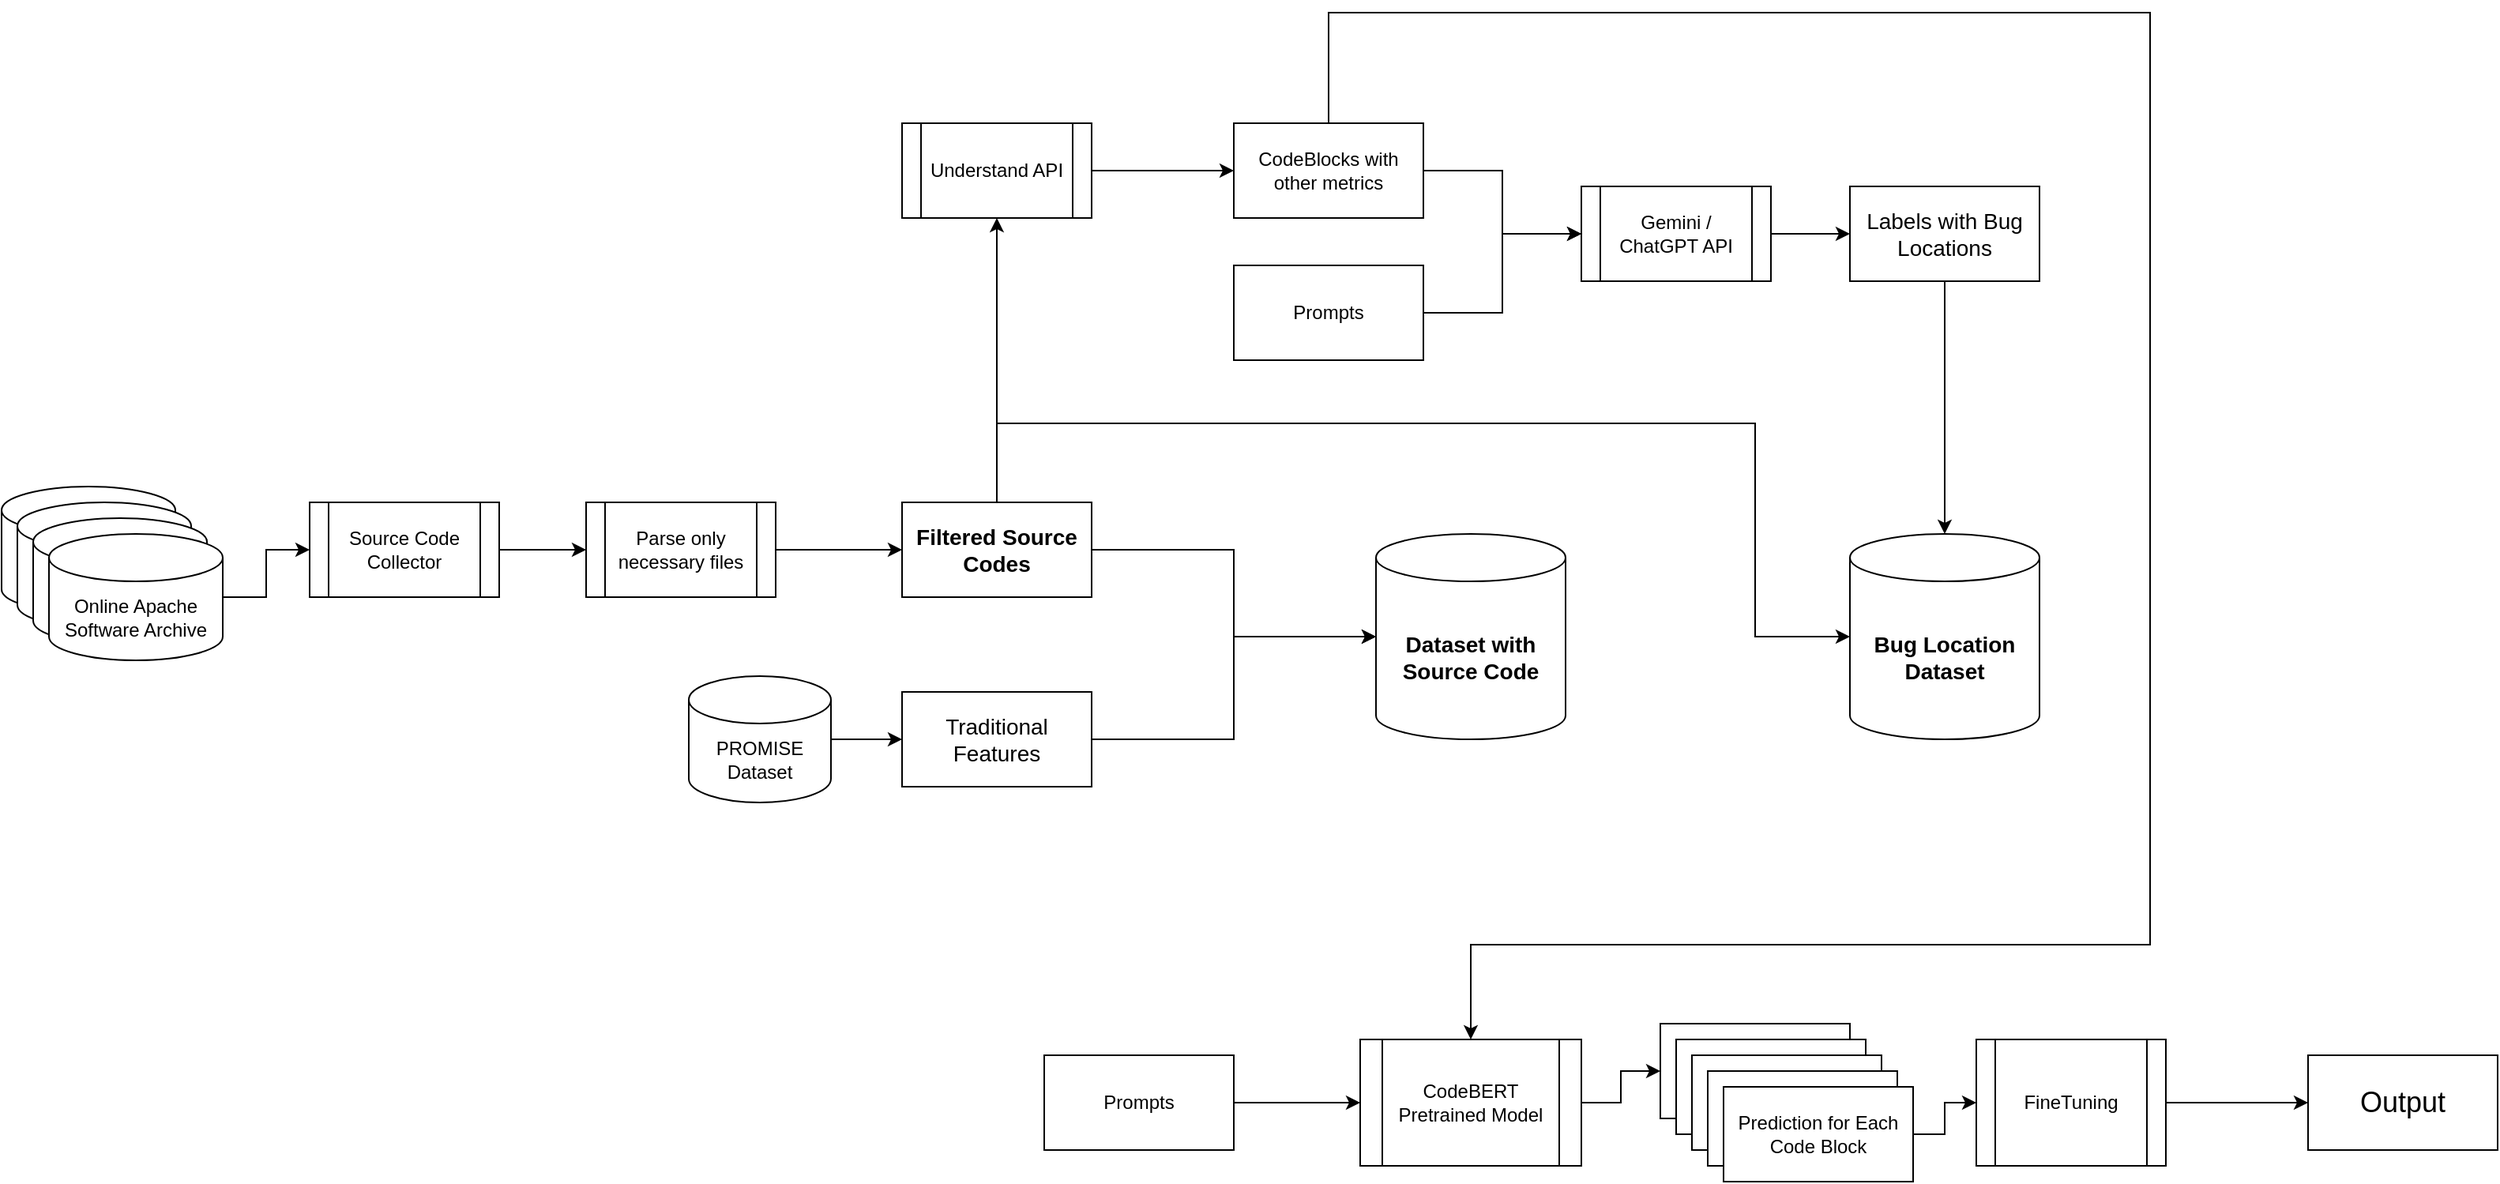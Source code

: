 <mxfile version="23.1.7" type="device">
  <diagram name="Page-1" id="Klkf7UfqxgYQjWizmfb3">
    <mxGraphModel dx="1392" dy="545" grid="1" gridSize="10" guides="1" tooltips="1" connect="1" arrows="1" fold="1" page="1" pageScale="1" pageWidth="850" pageHeight="1100" math="0" shadow="0">
      <root>
        <mxCell id="0" />
        <mxCell id="1" parent="0" />
        <mxCell id="OXjk3hcc7Y-1618RIC0a-65" value="" style="edgeStyle=orthogonalEdgeStyle;rounded=0;orthogonalLoop=1;jettySize=auto;html=1;" edge="1" parent="1" source="OXjk3hcc7Y-1618RIC0a-49" target="OXjk3hcc7Y-1618RIC0a-64">
          <mxGeometry relative="1" as="geometry" />
        </mxCell>
        <mxCell id="OXjk3hcc7Y-1618RIC0a-49" value="CodeBERT Pretrained Model" style="shape=process;whiteSpace=wrap;html=1;backgroundOutline=1;" vertex="1" parent="1">
          <mxGeometry x="890" y="930" width="140" height="80" as="geometry" />
        </mxCell>
        <mxCell id="OXjk3hcc7Y-1618RIC0a-52" value="" style="group" vertex="1" connectable="0" parent="1">
          <mxGeometry x="30" y="390" width="1290" height="390" as="geometry" />
        </mxCell>
        <mxCell id="OXjk3hcc7Y-1618RIC0a-28" value="" style="group;movable=1;resizable=1;rotatable=1;deletable=1;editable=1;locked=0;connectable=1;" vertex="1" connectable="0" parent="OXjk3hcc7Y-1618RIC0a-52">
          <mxGeometry x="435" y="310" width="255" height="80" as="geometry" />
        </mxCell>
        <mxCell id="OXjk3hcc7Y-1618RIC0a-1" value="&lt;font style=&quot;&quot;&gt;&lt;font style=&quot;font-size: 14px;&quot;&gt;Traditional Features&lt;/font&gt;&lt;br&gt;&lt;/font&gt;" style="rounded=0;whiteSpace=wrap;html=1;movable=1;resizable=1;rotatable=1;deletable=1;editable=1;locked=0;connectable=1;" vertex="1" parent="OXjk3hcc7Y-1618RIC0a-28">
          <mxGeometry x="135" y="10" width="120" height="60" as="geometry" />
        </mxCell>
        <mxCell id="OXjk3hcc7Y-1618RIC0a-6" style="edgeStyle=orthogonalEdgeStyle;rounded=0;orthogonalLoop=1;jettySize=auto;html=1;entryX=0;entryY=0.5;entryDx=0;entryDy=0;movable=1;resizable=1;rotatable=1;deletable=1;editable=1;locked=0;connectable=1;" edge="1" parent="OXjk3hcc7Y-1618RIC0a-28" source="OXjk3hcc7Y-1618RIC0a-5" target="OXjk3hcc7Y-1618RIC0a-1">
          <mxGeometry relative="1" as="geometry" />
        </mxCell>
        <mxCell id="OXjk3hcc7Y-1618RIC0a-5" value="PROMISE Dataset" style="shape=cylinder3;whiteSpace=wrap;html=1;boundedLbl=1;backgroundOutline=1;size=15;movable=1;resizable=1;rotatable=1;deletable=1;editable=1;locked=0;connectable=1;" vertex="1" parent="OXjk3hcc7Y-1618RIC0a-28">
          <mxGeometry width="90" height="80" as="geometry" />
        </mxCell>
        <mxCell id="OXjk3hcc7Y-1618RIC0a-29" value="" style="group;movable=1;resizable=1;rotatable=1;deletable=1;editable=1;locked=0;connectable=1;" vertex="1" connectable="0" parent="OXjk3hcc7Y-1618RIC0a-52">
          <mxGeometry y="190" width="690" height="110" as="geometry" />
        </mxCell>
        <mxCell id="OXjk3hcc7Y-1618RIC0a-10" value="" style="group;movable=1;resizable=1;rotatable=1;deletable=1;editable=1;locked=0;connectable=1;" vertex="1" connectable="0" parent="OXjk3hcc7Y-1618RIC0a-29">
          <mxGeometry width="140" height="110" as="geometry" />
        </mxCell>
        <mxCell id="OXjk3hcc7Y-1618RIC0a-3" value="Online Apache Software Archive" style="shape=cylinder3;whiteSpace=wrap;html=1;boundedLbl=1;backgroundOutline=1;size=15;movable=1;resizable=1;rotatable=1;deletable=1;editable=1;locked=0;connectable=1;" vertex="1" parent="OXjk3hcc7Y-1618RIC0a-10">
          <mxGeometry width="110" height="80" as="geometry" />
        </mxCell>
        <mxCell id="OXjk3hcc7Y-1618RIC0a-7" value="Online Apache Software Archive" style="shape=cylinder3;whiteSpace=wrap;html=1;boundedLbl=1;backgroundOutline=1;size=15;movable=1;resizable=1;rotatable=1;deletable=1;editable=1;locked=0;connectable=1;" vertex="1" parent="OXjk3hcc7Y-1618RIC0a-10">
          <mxGeometry x="10" y="10" width="110" height="80" as="geometry" />
        </mxCell>
        <mxCell id="OXjk3hcc7Y-1618RIC0a-8" value="Online Apache Software Archive" style="shape=cylinder3;whiteSpace=wrap;html=1;boundedLbl=1;backgroundOutline=1;size=15;movable=1;resizable=1;rotatable=1;deletable=1;editable=1;locked=0;connectable=1;" vertex="1" parent="OXjk3hcc7Y-1618RIC0a-10">
          <mxGeometry x="20" y="20" width="110" height="80" as="geometry" />
        </mxCell>
        <mxCell id="OXjk3hcc7Y-1618RIC0a-9" value="Online Apache Software Archive" style="shape=cylinder3;whiteSpace=wrap;html=1;boundedLbl=1;backgroundOutline=1;size=15;movable=1;resizable=1;rotatable=1;deletable=1;editable=1;locked=0;connectable=1;" vertex="1" parent="OXjk3hcc7Y-1618RIC0a-10">
          <mxGeometry x="30" y="30" width="110" height="80" as="geometry" />
        </mxCell>
        <mxCell id="OXjk3hcc7Y-1618RIC0a-18" value="Source Code Collector" style="shape=process;whiteSpace=wrap;html=1;backgroundOutline=1;movable=1;resizable=1;rotatable=1;deletable=1;editable=1;locked=0;connectable=1;" vertex="1" parent="OXjk3hcc7Y-1618RIC0a-29">
          <mxGeometry x="195" y="10" width="120" height="60" as="geometry" />
        </mxCell>
        <mxCell id="OXjk3hcc7Y-1618RIC0a-22" value="" style="edgeStyle=orthogonalEdgeStyle;rounded=0;orthogonalLoop=1;jettySize=auto;html=1;movable=1;resizable=1;rotatable=1;deletable=1;editable=1;locked=0;connectable=1;" edge="1" parent="OXjk3hcc7Y-1618RIC0a-29" source="OXjk3hcc7Y-1618RIC0a-9" target="OXjk3hcc7Y-1618RIC0a-18">
          <mxGeometry relative="1" as="geometry" />
        </mxCell>
        <mxCell id="OXjk3hcc7Y-1618RIC0a-23" value="Parse only necessary files" style="shape=process;whiteSpace=wrap;html=1;backgroundOutline=1;movable=1;resizable=1;rotatable=1;deletable=1;editable=1;locked=0;connectable=1;" vertex="1" parent="OXjk3hcc7Y-1618RIC0a-29">
          <mxGeometry x="370" y="10" width="120" height="60" as="geometry" />
        </mxCell>
        <mxCell id="OXjk3hcc7Y-1618RIC0a-25" value="" style="edgeStyle=orthogonalEdgeStyle;rounded=0;orthogonalLoop=1;jettySize=auto;html=1;movable=1;resizable=1;rotatable=1;deletable=1;editable=1;locked=0;connectable=1;" edge="1" parent="OXjk3hcc7Y-1618RIC0a-29" source="OXjk3hcc7Y-1618RIC0a-18" target="OXjk3hcc7Y-1618RIC0a-23">
          <mxGeometry relative="1" as="geometry" />
        </mxCell>
        <mxCell id="OXjk3hcc7Y-1618RIC0a-26" value="&lt;font style=&quot;font-size: 14px;&quot;&gt;&lt;b&gt;Filtered Source Codes&lt;/b&gt;&lt;/font&gt;" style="whiteSpace=wrap;html=1;movable=1;resizable=1;rotatable=1;deletable=1;editable=1;locked=0;connectable=1;" vertex="1" parent="OXjk3hcc7Y-1618RIC0a-29">
          <mxGeometry x="570" y="10" width="120" height="60" as="geometry" />
        </mxCell>
        <mxCell id="OXjk3hcc7Y-1618RIC0a-27" value="" style="edgeStyle=orthogonalEdgeStyle;rounded=0;orthogonalLoop=1;jettySize=auto;html=1;movable=1;resizable=1;rotatable=1;deletable=1;editable=1;locked=0;connectable=1;" edge="1" parent="OXjk3hcc7Y-1618RIC0a-29" source="OXjk3hcc7Y-1618RIC0a-23" target="OXjk3hcc7Y-1618RIC0a-26">
          <mxGeometry relative="1" as="geometry" />
        </mxCell>
        <mxCell id="OXjk3hcc7Y-1618RIC0a-30" value="&lt;font style=&quot;font-size: 14px;&quot;&gt;&lt;b&gt;Dataset with Source Code&lt;/b&gt;&lt;/font&gt;" style="shape=cylinder3;whiteSpace=wrap;html=1;boundedLbl=1;backgroundOutline=1;size=15;movable=1;resizable=1;rotatable=1;deletable=1;editable=1;locked=0;connectable=1;" vertex="1" parent="OXjk3hcc7Y-1618RIC0a-52">
          <mxGeometry x="870" y="220" width="120" height="130" as="geometry" />
        </mxCell>
        <mxCell id="OXjk3hcc7Y-1618RIC0a-31" value="" style="edgeStyle=orthogonalEdgeStyle;rounded=0;orthogonalLoop=1;jettySize=auto;html=1;movable=1;resizable=1;rotatable=1;deletable=1;editable=1;locked=0;connectable=1;" edge="1" parent="OXjk3hcc7Y-1618RIC0a-52" source="OXjk3hcc7Y-1618RIC0a-1" target="OXjk3hcc7Y-1618RIC0a-30">
          <mxGeometry relative="1" as="geometry" />
        </mxCell>
        <mxCell id="OXjk3hcc7Y-1618RIC0a-32" value="" style="edgeStyle=orthogonalEdgeStyle;rounded=0;orthogonalLoop=1;jettySize=auto;html=1;movable=1;resizable=1;rotatable=1;deletable=1;editable=1;locked=0;connectable=1;" edge="1" parent="OXjk3hcc7Y-1618RIC0a-52" source="OXjk3hcc7Y-1618RIC0a-26" target="OXjk3hcc7Y-1618RIC0a-30">
          <mxGeometry relative="1" as="geometry" />
        </mxCell>
        <mxCell id="OXjk3hcc7Y-1618RIC0a-35" value="CodeBlocks with other metrics" style="whiteSpace=wrap;html=1;" vertex="1" parent="OXjk3hcc7Y-1618RIC0a-52">
          <mxGeometry x="780" y="-40" width="120" height="60" as="geometry" />
        </mxCell>
        <mxCell id="OXjk3hcc7Y-1618RIC0a-39" value="Gemini / ChatGPT API" style="shape=process;whiteSpace=wrap;html=1;backgroundOutline=1;" vertex="1" parent="OXjk3hcc7Y-1618RIC0a-52">
          <mxGeometry x="1000" width="120" height="60" as="geometry" />
        </mxCell>
        <mxCell id="OXjk3hcc7Y-1618RIC0a-40" value="" style="edgeStyle=orthogonalEdgeStyle;rounded=0;orthogonalLoop=1;jettySize=auto;html=1;" edge="1" parent="OXjk3hcc7Y-1618RIC0a-52" source="OXjk3hcc7Y-1618RIC0a-35" target="OXjk3hcc7Y-1618RIC0a-39">
          <mxGeometry relative="1" as="geometry" />
        </mxCell>
        <mxCell id="OXjk3hcc7Y-1618RIC0a-41" value="&lt;font style=&quot;font-size: 14px;&quot;&gt;Labels&amp;nbsp;with Bug Locations&lt;/font&gt;" style="whiteSpace=wrap;html=1;" vertex="1" parent="OXjk3hcc7Y-1618RIC0a-52">
          <mxGeometry x="1170" width="120" height="60" as="geometry" />
        </mxCell>
        <mxCell id="OXjk3hcc7Y-1618RIC0a-42" value="" style="edgeStyle=orthogonalEdgeStyle;rounded=0;orthogonalLoop=1;jettySize=auto;html=1;" edge="1" parent="OXjk3hcc7Y-1618RIC0a-52" source="OXjk3hcc7Y-1618RIC0a-39" target="OXjk3hcc7Y-1618RIC0a-41">
          <mxGeometry relative="1" as="geometry" />
        </mxCell>
        <mxCell id="OXjk3hcc7Y-1618RIC0a-44" value="&lt;font style=&quot;font-size: 14px;&quot;&gt;&lt;b&gt;Bug Location Dataset&lt;/b&gt;&lt;/font&gt;" style="shape=cylinder3;whiteSpace=wrap;html=1;boundedLbl=1;backgroundOutline=1;size=15;movable=1;resizable=1;rotatable=1;deletable=1;editable=1;locked=0;connectable=1;" vertex="1" parent="OXjk3hcc7Y-1618RIC0a-52">
          <mxGeometry x="1170" y="220" width="120" height="130" as="geometry" />
        </mxCell>
        <mxCell id="OXjk3hcc7Y-1618RIC0a-45" value="" style="edgeStyle=orthogonalEdgeStyle;rounded=0;orthogonalLoop=1;jettySize=auto;html=1;" edge="1" parent="OXjk3hcc7Y-1618RIC0a-52" source="OXjk3hcc7Y-1618RIC0a-41" target="OXjk3hcc7Y-1618RIC0a-44">
          <mxGeometry relative="1" as="geometry" />
        </mxCell>
        <mxCell id="OXjk3hcc7Y-1618RIC0a-51" style="edgeStyle=orthogonalEdgeStyle;rounded=0;orthogonalLoop=1;jettySize=auto;html=1;entryX=0;entryY=0.5;entryDx=0;entryDy=0;entryPerimeter=0;" edge="1" parent="OXjk3hcc7Y-1618RIC0a-52" source="OXjk3hcc7Y-1618RIC0a-26" target="OXjk3hcc7Y-1618RIC0a-44">
          <mxGeometry relative="1" as="geometry">
            <mxPoint x="1110" y="200" as="targetPoint" />
            <Array as="points">
              <mxPoint x="630" y="150" />
              <mxPoint x="1110" y="150" />
              <mxPoint x="1110" y="285" />
            </Array>
          </mxGeometry>
        </mxCell>
        <mxCell id="OXjk3hcc7Y-1618RIC0a-58" style="edgeStyle=orthogonalEdgeStyle;rounded=0;orthogonalLoop=1;jettySize=auto;html=1;entryX=0;entryY=0.5;entryDx=0;entryDy=0;" edge="1" parent="OXjk3hcc7Y-1618RIC0a-52" source="OXjk3hcc7Y-1618RIC0a-55" target="OXjk3hcc7Y-1618RIC0a-39">
          <mxGeometry relative="1" as="geometry" />
        </mxCell>
        <mxCell id="OXjk3hcc7Y-1618RIC0a-55" value="Prompts" style="rounded=0;whiteSpace=wrap;html=1;" vertex="1" parent="OXjk3hcc7Y-1618RIC0a-52">
          <mxGeometry x="780" y="50" width="120" height="60" as="geometry" />
        </mxCell>
        <mxCell id="OXjk3hcc7Y-1618RIC0a-59" value="" style="edgeStyle=orthogonalEdgeStyle;rounded=0;orthogonalLoop=1;jettySize=auto;html=1;" edge="1" parent="1" source="OXjk3hcc7Y-1618RIC0a-53" target="OXjk3hcc7Y-1618RIC0a-49">
          <mxGeometry relative="1" as="geometry" />
        </mxCell>
        <mxCell id="OXjk3hcc7Y-1618RIC0a-53" value="Prompts" style="rounded=0;whiteSpace=wrap;html=1;" vertex="1" parent="1">
          <mxGeometry x="690" y="940" width="120" height="60" as="geometry" />
        </mxCell>
        <mxCell id="OXjk3hcc7Y-1618RIC0a-54" style="edgeStyle=orthogonalEdgeStyle;rounded=0;orthogonalLoop=1;jettySize=auto;html=1;entryX=0.5;entryY=0;entryDx=0;entryDy=0;" edge="1" parent="1" source="OXjk3hcc7Y-1618RIC0a-35" target="OXjk3hcc7Y-1618RIC0a-49">
          <mxGeometry relative="1" as="geometry">
            <mxPoint x="910" y="890" as="targetPoint" />
            <Array as="points">
              <mxPoint x="870" y="280" />
              <mxPoint x="1390" y="280" />
              <mxPoint x="1390" y="870" />
              <mxPoint x="960" y="870" />
            </Array>
          </mxGeometry>
        </mxCell>
        <mxCell id="OXjk3hcc7Y-1618RIC0a-33" value="Understand API" style="shape=process;whiteSpace=wrap;html=1;backgroundOutline=1;" vertex="1" parent="1">
          <mxGeometry x="600" y="350" width="120" height="60" as="geometry" />
        </mxCell>
        <mxCell id="OXjk3hcc7Y-1618RIC0a-34" value="" style="edgeStyle=orthogonalEdgeStyle;rounded=0;orthogonalLoop=1;jettySize=auto;html=1;" edge="1" parent="1" source="OXjk3hcc7Y-1618RIC0a-26" target="OXjk3hcc7Y-1618RIC0a-33">
          <mxGeometry relative="1" as="geometry" />
        </mxCell>
        <mxCell id="OXjk3hcc7Y-1618RIC0a-36" value="" style="edgeStyle=orthogonalEdgeStyle;rounded=0;orthogonalLoop=1;jettySize=auto;html=1;" edge="1" parent="1" source="OXjk3hcc7Y-1618RIC0a-33" target="OXjk3hcc7Y-1618RIC0a-35">
          <mxGeometry relative="1" as="geometry" />
        </mxCell>
        <mxCell id="OXjk3hcc7Y-1618RIC0a-63" value="" style="edgeStyle=orthogonalEdgeStyle;rounded=0;orthogonalLoop=1;jettySize=auto;html=1;" edge="1" parent="1" source="OXjk3hcc7Y-1618RIC0a-60" target="OXjk3hcc7Y-1618RIC0a-62">
          <mxGeometry relative="1" as="geometry" />
        </mxCell>
        <mxCell id="OXjk3hcc7Y-1618RIC0a-60" value="FineTuning" style="shape=process;whiteSpace=wrap;html=1;backgroundOutline=1;" vertex="1" parent="1">
          <mxGeometry x="1280" y="930" width="120" height="80" as="geometry" />
        </mxCell>
        <mxCell id="OXjk3hcc7Y-1618RIC0a-62" value="&lt;font style=&quot;font-size: 18px;&quot;&gt;Output&lt;/font&gt;" style="whiteSpace=wrap;html=1;" vertex="1" parent="1">
          <mxGeometry x="1490" y="940" width="120" height="60" as="geometry" />
        </mxCell>
        <mxCell id="OXjk3hcc7Y-1618RIC0a-70" value="" style="group" vertex="1" connectable="0" parent="1">
          <mxGeometry x="1080" y="920" width="160" height="100" as="geometry" />
        </mxCell>
        <mxCell id="OXjk3hcc7Y-1618RIC0a-64" value="" style="whiteSpace=wrap;html=1;" vertex="1" parent="OXjk3hcc7Y-1618RIC0a-70">
          <mxGeometry width="120" height="60" as="geometry" />
        </mxCell>
        <mxCell id="OXjk3hcc7Y-1618RIC0a-66" value="" style="whiteSpace=wrap;html=1;" vertex="1" parent="OXjk3hcc7Y-1618RIC0a-70">
          <mxGeometry x="10" y="10" width="120" height="60" as="geometry" />
        </mxCell>
        <mxCell id="OXjk3hcc7Y-1618RIC0a-67" value="" style="whiteSpace=wrap;html=1;" vertex="1" parent="OXjk3hcc7Y-1618RIC0a-70">
          <mxGeometry x="20" y="20" width="120" height="60" as="geometry" />
        </mxCell>
        <mxCell id="OXjk3hcc7Y-1618RIC0a-68" value="" style="whiteSpace=wrap;html=1;" vertex="1" parent="OXjk3hcc7Y-1618RIC0a-70">
          <mxGeometry x="30" y="30" width="120" height="60" as="geometry" />
        </mxCell>
        <mxCell id="OXjk3hcc7Y-1618RIC0a-69" value="Prediction for Each Code Block" style="whiteSpace=wrap;html=1;" vertex="1" parent="OXjk3hcc7Y-1618RIC0a-70">
          <mxGeometry x="40" y="40" width="120" height="60" as="geometry" />
        </mxCell>
        <mxCell id="OXjk3hcc7Y-1618RIC0a-71" value="" style="edgeStyle=orthogonalEdgeStyle;rounded=0;orthogonalLoop=1;jettySize=auto;html=1;" edge="1" parent="1" source="OXjk3hcc7Y-1618RIC0a-69" target="OXjk3hcc7Y-1618RIC0a-60">
          <mxGeometry relative="1" as="geometry" />
        </mxCell>
      </root>
    </mxGraphModel>
  </diagram>
</mxfile>
